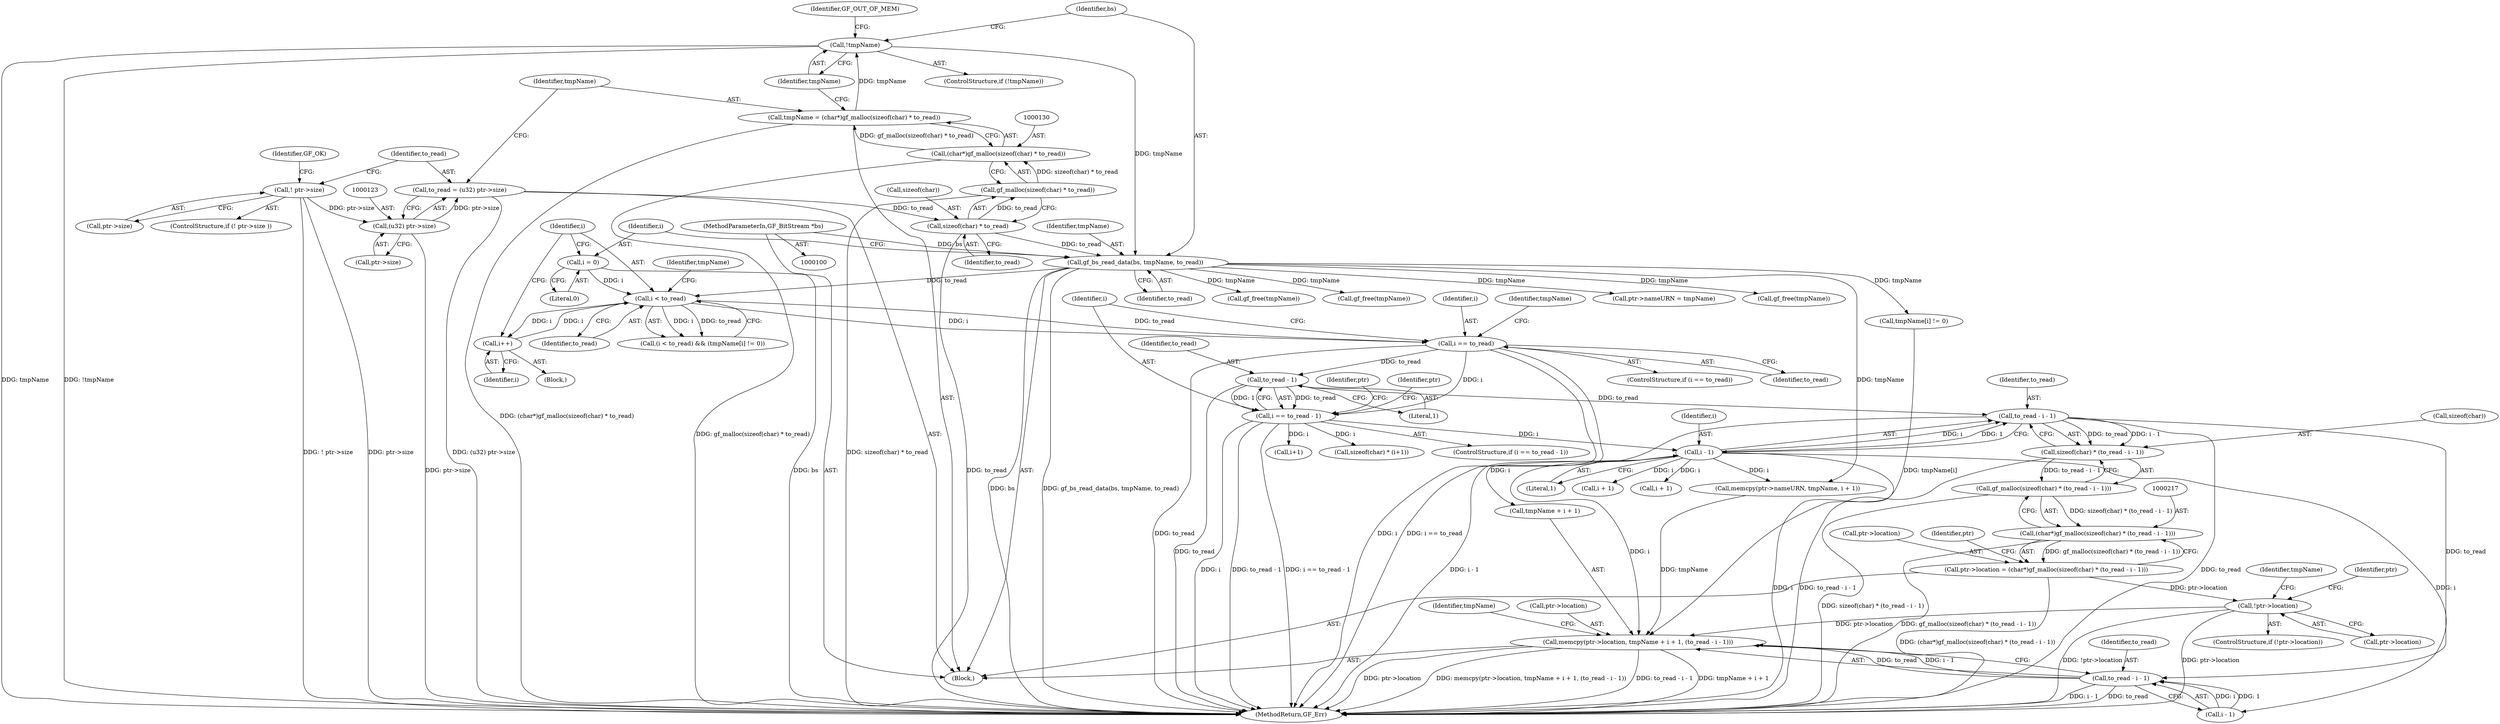 digraph "0_gpac_bceb03fd2be95097a7b409ea59914f332fb6bc86@API" {
"1000222" [label="(Call,to_read - i - 1)"];
"1000173" [label="(Call,to_read - 1)"];
"1000162" [label="(Call,i == to_read)"];
"1000150" [label="(Call,i < to_read)"];
"1000159" [label="(Call,i++)"];
"1000145" [label="(Call,i = 0)"];
"1000141" [label="(Call,gf_bs_read_data(bs, tmpName, to_read))"];
"1000102" [label="(MethodParameterIn,GF_BitStream *bs)"];
"1000137" [label="(Call,!tmpName)"];
"1000127" [label="(Call,tmpName = (char*)gf_malloc(sizeof(char) * to_read))"];
"1000129" [label="(Call,(char*)gf_malloc(sizeof(char) * to_read))"];
"1000131" [label="(Call,gf_malloc(sizeof(char) * to_read))"];
"1000132" [label="(Call,sizeof(char) * to_read)"];
"1000120" [label="(Call,to_read = (u32) ptr->size)"];
"1000122" [label="(Call,(u32) ptr->size)"];
"1000114" [label="(Call,! ptr->size)"];
"1000224" [label="(Call,i - 1)"];
"1000171" [label="(Call,i == to_read - 1)"];
"1000219" [label="(Call,sizeof(char) * (to_read - i - 1))"];
"1000218" [label="(Call,gf_malloc(sizeof(char) * (to_read - i - 1)))"];
"1000216" [label="(Call,(char*)gf_malloc(sizeof(char) * (to_read - i - 1)))"];
"1000212" [label="(Call,ptr->location = (char*)gf_malloc(sizeof(char) * (to_read - i - 1)))"];
"1000228" [label="(Call,!ptr->location)"];
"1000254" [label="(Call,memcpy(ptr->location, tmpName + i + 1, (to_read - i - 1)))"];
"1000263" [label="(Call,to_read - i - 1)"];
"1000135" [label="(Identifier,to_read)"];
"1000219" [label="(Call,sizeof(char) * (to_read - i - 1))"];
"1000263" [label="(Call,to_read - i - 1)"];
"1000150" [label="(Call,i < to_read)"];
"1000272" [label="(MethodReturn,GF_Err)"];
"1000163" [label="(Identifier,i)"];
"1000191" [label="(Identifier,ptr)"];
"1000161" [label="(ControlStructure,if (i == to_read))"];
"1000213" [label="(Call,ptr->location)"];
"1000199" [label="(Call,i+1)"];
"1000179" [label="(Identifier,ptr)"];
"1000229" [label="(Call,ptr->location)"];
"1000143" [label="(Identifier,tmpName)"];
"1000254" [label="(Call,memcpy(ptr->location, tmpName + i + 1, (to_read - i - 1)))"];
"1000196" [label="(Call,sizeof(char) * (i+1))"];
"1000230" [label="(Identifier,ptr)"];
"1000172" [label="(Identifier,i)"];
"1000222" [label="(Call,to_read - i - 1)"];
"1000147" [label="(Literal,0)"];
"1000212" [label="(Call,ptr->location = (char*)gf_malloc(sizeof(char) * (to_read - i - 1)))"];
"1000228" [label="(Call,!ptr->location)"];
"1000166" [label="(Call,gf_free(tmpName))"];
"1000142" [label="(Identifier,bs)"];
"1000127" [label="(Call,tmpName = (char*)gf_malloc(sizeof(char) * to_read))"];
"1000132" [label="(Call,sizeof(char) * to_read)"];
"1000177" [label="(Call,ptr->nameURN = tmpName)"];
"1000170" [label="(ControlStructure,if (i == to_read - 1))"];
"1000140" [label="(Identifier,GF_OUT_OF_MEM)"];
"1000167" [label="(Identifier,tmpName)"];
"1000131" [label="(Call,gf_malloc(sizeof(char) * to_read))"];
"1000174" [label="(Identifier,to_read)"];
"1000149" [label="(Call,(i < to_read) && (tmpName[i] != 0))"];
"1000260" [label="(Call,i + 1)"];
"1000164" [label="(Identifier,to_read)"];
"1000141" [label="(Call,gf_bs_read_data(bs, tmpName, to_read))"];
"1000233" [label="(Call,gf_free(tmpName))"];
"1000151" [label="(Identifier,i)"];
"1000251" [label="(Call,i + 1)"];
"1000160" [label="(Identifier,i)"];
"1000119" [label="(Identifier,GF_OK)"];
"1000224" [label="(Call,i - 1)"];
"1000138" [label="(Identifier,tmpName)"];
"1000103" [label="(Block,)"];
"1000129" [label="(Call,(char*)gf_malloc(sizeof(char) * to_read))"];
"1000128" [label="(Identifier,tmpName)"];
"1000158" [label="(Block,)"];
"1000225" [label="(Identifier,i)"];
"1000115" [label="(Call,ptr->size)"];
"1000122" [label="(Call,(u32) ptr->size)"];
"1000136" [label="(ControlStructure,if (!tmpName))"];
"1000264" [label="(Identifier,to_read)"];
"1000159" [label="(Call,i++)"];
"1000121" [label="(Identifier,to_read)"];
"1000220" [label="(Call,sizeof(char))"];
"1000153" [label="(Call,tmpName[i] != 0)"];
"1000218" [label="(Call,gf_malloc(sizeof(char) * (to_read - i - 1)))"];
"1000223" [label="(Identifier,to_read)"];
"1000120" [label="(Call,to_read = (u32) ptr->size)"];
"1000144" [label="(Identifier,to_read)"];
"1000137" [label="(Call,!tmpName)"];
"1000234" [label="(Identifier,tmpName)"];
"1000124" [label="(Call,ptr->size)"];
"1000248" [label="(Identifier,ptr)"];
"1000246" [label="(Call,memcpy(ptr->nameURN, tmpName, i + 1))"];
"1000269" [label="(Identifier,tmpName)"];
"1000146" [label="(Identifier,i)"];
"1000265" [label="(Call,i - 1)"];
"1000175" [label="(Literal,1)"];
"1000162" [label="(Call,i == to_read)"];
"1000155" [label="(Identifier,tmpName)"];
"1000216" [label="(Call,(char*)gf_malloc(sizeof(char) * (to_read - i - 1)))"];
"1000258" [label="(Call,tmpName + i + 1)"];
"1000133" [label="(Call,sizeof(char))"];
"1000102" [label="(MethodParameterIn,GF_BitStream *bs)"];
"1000113" [label="(ControlStructure,if (! ptr->size ))"];
"1000173" [label="(Call,to_read - 1)"];
"1000208" [label="(Call,gf_free(tmpName))"];
"1000114" [label="(Call,! ptr->size)"];
"1000227" [label="(ControlStructure,if (!ptr->location))"];
"1000145" [label="(Call,i = 0)"];
"1000152" [label="(Identifier,to_read)"];
"1000226" [label="(Literal,1)"];
"1000171" [label="(Call,i == to_read - 1)"];
"1000255" [label="(Call,ptr->location)"];
"1000222" -> "1000219"  [label="AST: "];
"1000222" -> "1000224"  [label="CFG: "];
"1000223" -> "1000222"  [label="AST: "];
"1000224" -> "1000222"  [label="AST: "];
"1000219" -> "1000222"  [label="CFG: "];
"1000222" -> "1000272"  [label="DDG: to_read"];
"1000222" -> "1000272"  [label="DDG: i - 1"];
"1000222" -> "1000219"  [label="DDG: to_read"];
"1000222" -> "1000219"  [label="DDG: i - 1"];
"1000173" -> "1000222"  [label="DDG: to_read"];
"1000224" -> "1000222"  [label="DDG: i"];
"1000224" -> "1000222"  [label="DDG: 1"];
"1000222" -> "1000263"  [label="DDG: to_read"];
"1000173" -> "1000171"  [label="AST: "];
"1000173" -> "1000175"  [label="CFG: "];
"1000174" -> "1000173"  [label="AST: "];
"1000175" -> "1000173"  [label="AST: "];
"1000171" -> "1000173"  [label="CFG: "];
"1000173" -> "1000272"  [label="DDG: to_read"];
"1000173" -> "1000171"  [label="DDG: to_read"];
"1000173" -> "1000171"  [label="DDG: 1"];
"1000162" -> "1000173"  [label="DDG: to_read"];
"1000162" -> "1000161"  [label="AST: "];
"1000162" -> "1000164"  [label="CFG: "];
"1000163" -> "1000162"  [label="AST: "];
"1000164" -> "1000162"  [label="AST: "];
"1000167" -> "1000162"  [label="CFG: "];
"1000172" -> "1000162"  [label="CFG: "];
"1000162" -> "1000272"  [label="DDG: to_read"];
"1000162" -> "1000272"  [label="DDG: i"];
"1000162" -> "1000272"  [label="DDG: i == to_read"];
"1000150" -> "1000162"  [label="DDG: i"];
"1000150" -> "1000162"  [label="DDG: to_read"];
"1000162" -> "1000171"  [label="DDG: i"];
"1000150" -> "1000149"  [label="AST: "];
"1000150" -> "1000152"  [label="CFG: "];
"1000151" -> "1000150"  [label="AST: "];
"1000152" -> "1000150"  [label="AST: "];
"1000155" -> "1000150"  [label="CFG: "];
"1000149" -> "1000150"  [label="CFG: "];
"1000150" -> "1000149"  [label="DDG: i"];
"1000150" -> "1000149"  [label="DDG: to_read"];
"1000159" -> "1000150"  [label="DDG: i"];
"1000145" -> "1000150"  [label="DDG: i"];
"1000141" -> "1000150"  [label="DDG: to_read"];
"1000150" -> "1000159"  [label="DDG: i"];
"1000159" -> "1000158"  [label="AST: "];
"1000159" -> "1000160"  [label="CFG: "];
"1000160" -> "1000159"  [label="AST: "];
"1000151" -> "1000159"  [label="CFG: "];
"1000145" -> "1000103"  [label="AST: "];
"1000145" -> "1000147"  [label="CFG: "];
"1000146" -> "1000145"  [label="AST: "];
"1000147" -> "1000145"  [label="AST: "];
"1000151" -> "1000145"  [label="CFG: "];
"1000141" -> "1000103"  [label="AST: "];
"1000141" -> "1000144"  [label="CFG: "];
"1000142" -> "1000141"  [label="AST: "];
"1000143" -> "1000141"  [label="AST: "];
"1000144" -> "1000141"  [label="AST: "];
"1000146" -> "1000141"  [label="CFG: "];
"1000141" -> "1000272"  [label="DDG: bs"];
"1000141" -> "1000272"  [label="DDG: gf_bs_read_data(bs, tmpName, to_read)"];
"1000102" -> "1000141"  [label="DDG: bs"];
"1000137" -> "1000141"  [label="DDG: tmpName"];
"1000132" -> "1000141"  [label="DDG: to_read"];
"1000141" -> "1000153"  [label="DDG: tmpName"];
"1000141" -> "1000166"  [label="DDG: tmpName"];
"1000141" -> "1000177"  [label="DDG: tmpName"];
"1000141" -> "1000208"  [label="DDG: tmpName"];
"1000141" -> "1000233"  [label="DDG: tmpName"];
"1000141" -> "1000246"  [label="DDG: tmpName"];
"1000102" -> "1000100"  [label="AST: "];
"1000102" -> "1000272"  [label="DDG: bs"];
"1000137" -> "1000136"  [label="AST: "];
"1000137" -> "1000138"  [label="CFG: "];
"1000138" -> "1000137"  [label="AST: "];
"1000140" -> "1000137"  [label="CFG: "];
"1000142" -> "1000137"  [label="CFG: "];
"1000137" -> "1000272"  [label="DDG: tmpName"];
"1000137" -> "1000272"  [label="DDG: !tmpName"];
"1000127" -> "1000137"  [label="DDG: tmpName"];
"1000127" -> "1000103"  [label="AST: "];
"1000127" -> "1000129"  [label="CFG: "];
"1000128" -> "1000127"  [label="AST: "];
"1000129" -> "1000127"  [label="AST: "];
"1000138" -> "1000127"  [label="CFG: "];
"1000127" -> "1000272"  [label="DDG: (char*)gf_malloc(sizeof(char) * to_read)"];
"1000129" -> "1000127"  [label="DDG: gf_malloc(sizeof(char) * to_read)"];
"1000129" -> "1000131"  [label="CFG: "];
"1000130" -> "1000129"  [label="AST: "];
"1000131" -> "1000129"  [label="AST: "];
"1000129" -> "1000272"  [label="DDG: gf_malloc(sizeof(char) * to_read)"];
"1000131" -> "1000129"  [label="DDG: sizeof(char) * to_read"];
"1000131" -> "1000132"  [label="CFG: "];
"1000132" -> "1000131"  [label="AST: "];
"1000131" -> "1000272"  [label="DDG: sizeof(char) * to_read"];
"1000132" -> "1000131"  [label="DDG: to_read"];
"1000132" -> "1000135"  [label="CFG: "];
"1000133" -> "1000132"  [label="AST: "];
"1000135" -> "1000132"  [label="AST: "];
"1000132" -> "1000272"  [label="DDG: to_read"];
"1000120" -> "1000132"  [label="DDG: to_read"];
"1000120" -> "1000103"  [label="AST: "];
"1000120" -> "1000122"  [label="CFG: "];
"1000121" -> "1000120"  [label="AST: "];
"1000122" -> "1000120"  [label="AST: "];
"1000128" -> "1000120"  [label="CFG: "];
"1000120" -> "1000272"  [label="DDG: (u32) ptr->size"];
"1000122" -> "1000120"  [label="DDG: ptr->size"];
"1000122" -> "1000124"  [label="CFG: "];
"1000123" -> "1000122"  [label="AST: "];
"1000124" -> "1000122"  [label="AST: "];
"1000122" -> "1000272"  [label="DDG: ptr->size"];
"1000114" -> "1000122"  [label="DDG: ptr->size"];
"1000114" -> "1000113"  [label="AST: "];
"1000114" -> "1000115"  [label="CFG: "];
"1000115" -> "1000114"  [label="AST: "];
"1000119" -> "1000114"  [label="CFG: "];
"1000121" -> "1000114"  [label="CFG: "];
"1000114" -> "1000272"  [label="DDG: ! ptr->size"];
"1000114" -> "1000272"  [label="DDG: ptr->size"];
"1000224" -> "1000226"  [label="CFG: "];
"1000225" -> "1000224"  [label="AST: "];
"1000226" -> "1000224"  [label="AST: "];
"1000224" -> "1000272"  [label="DDG: i"];
"1000171" -> "1000224"  [label="DDG: i"];
"1000224" -> "1000246"  [label="DDG: i"];
"1000224" -> "1000251"  [label="DDG: i"];
"1000224" -> "1000254"  [label="DDG: i"];
"1000224" -> "1000258"  [label="DDG: i"];
"1000224" -> "1000260"  [label="DDG: i"];
"1000224" -> "1000265"  [label="DDG: i"];
"1000171" -> "1000170"  [label="AST: "];
"1000172" -> "1000171"  [label="AST: "];
"1000179" -> "1000171"  [label="CFG: "];
"1000191" -> "1000171"  [label="CFG: "];
"1000171" -> "1000272"  [label="DDG: i"];
"1000171" -> "1000272"  [label="DDG: to_read - 1"];
"1000171" -> "1000272"  [label="DDG: i == to_read - 1"];
"1000171" -> "1000196"  [label="DDG: i"];
"1000171" -> "1000199"  [label="DDG: i"];
"1000219" -> "1000218"  [label="AST: "];
"1000220" -> "1000219"  [label="AST: "];
"1000218" -> "1000219"  [label="CFG: "];
"1000219" -> "1000272"  [label="DDG: to_read - i - 1"];
"1000219" -> "1000218"  [label="DDG: to_read - i - 1"];
"1000218" -> "1000216"  [label="AST: "];
"1000216" -> "1000218"  [label="CFG: "];
"1000218" -> "1000272"  [label="DDG: sizeof(char) * (to_read - i - 1)"];
"1000218" -> "1000216"  [label="DDG: sizeof(char) * (to_read - i - 1)"];
"1000216" -> "1000212"  [label="AST: "];
"1000217" -> "1000216"  [label="AST: "];
"1000212" -> "1000216"  [label="CFG: "];
"1000216" -> "1000272"  [label="DDG: gf_malloc(sizeof(char) * (to_read - i - 1))"];
"1000216" -> "1000212"  [label="DDG: gf_malloc(sizeof(char) * (to_read - i - 1))"];
"1000212" -> "1000103"  [label="AST: "];
"1000213" -> "1000212"  [label="AST: "];
"1000230" -> "1000212"  [label="CFG: "];
"1000212" -> "1000272"  [label="DDG: (char*)gf_malloc(sizeof(char) * (to_read - i - 1))"];
"1000212" -> "1000228"  [label="DDG: ptr->location"];
"1000228" -> "1000227"  [label="AST: "];
"1000228" -> "1000229"  [label="CFG: "];
"1000229" -> "1000228"  [label="AST: "];
"1000234" -> "1000228"  [label="CFG: "];
"1000248" -> "1000228"  [label="CFG: "];
"1000228" -> "1000272"  [label="DDG: !ptr->location"];
"1000228" -> "1000272"  [label="DDG: ptr->location"];
"1000228" -> "1000254"  [label="DDG: ptr->location"];
"1000254" -> "1000103"  [label="AST: "];
"1000254" -> "1000263"  [label="CFG: "];
"1000255" -> "1000254"  [label="AST: "];
"1000258" -> "1000254"  [label="AST: "];
"1000263" -> "1000254"  [label="AST: "];
"1000269" -> "1000254"  [label="CFG: "];
"1000254" -> "1000272"  [label="DDG: ptr->location"];
"1000254" -> "1000272"  [label="DDG: memcpy(ptr->location, tmpName + i + 1, (to_read - i - 1))"];
"1000254" -> "1000272"  [label="DDG: to_read - i - 1"];
"1000254" -> "1000272"  [label="DDG: tmpName + i + 1"];
"1000153" -> "1000254"  [label="DDG: tmpName[i]"];
"1000246" -> "1000254"  [label="DDG: tmpName"];
"1000263" -> "1000254"  [label="DDG: to_read"];
"1000263" -> "1000254"  [label="DDG: i - 1"];
"1000263" -> "1000265"  [label="CFG: "];
"1000264" -> "1000263"  [label="AST: "];
"1000265" -> "1000263"  [label="AST: "];
"1000263" -> "1000272"  [label="DDG: i - 1"];
"1000263" -> "1000272"  [label="DDG: to_read"];
"1000265" -> "1000263"  [label="DDG: i"];
"1000265" -> "1000263"  [label="DDG: 1"];
}
